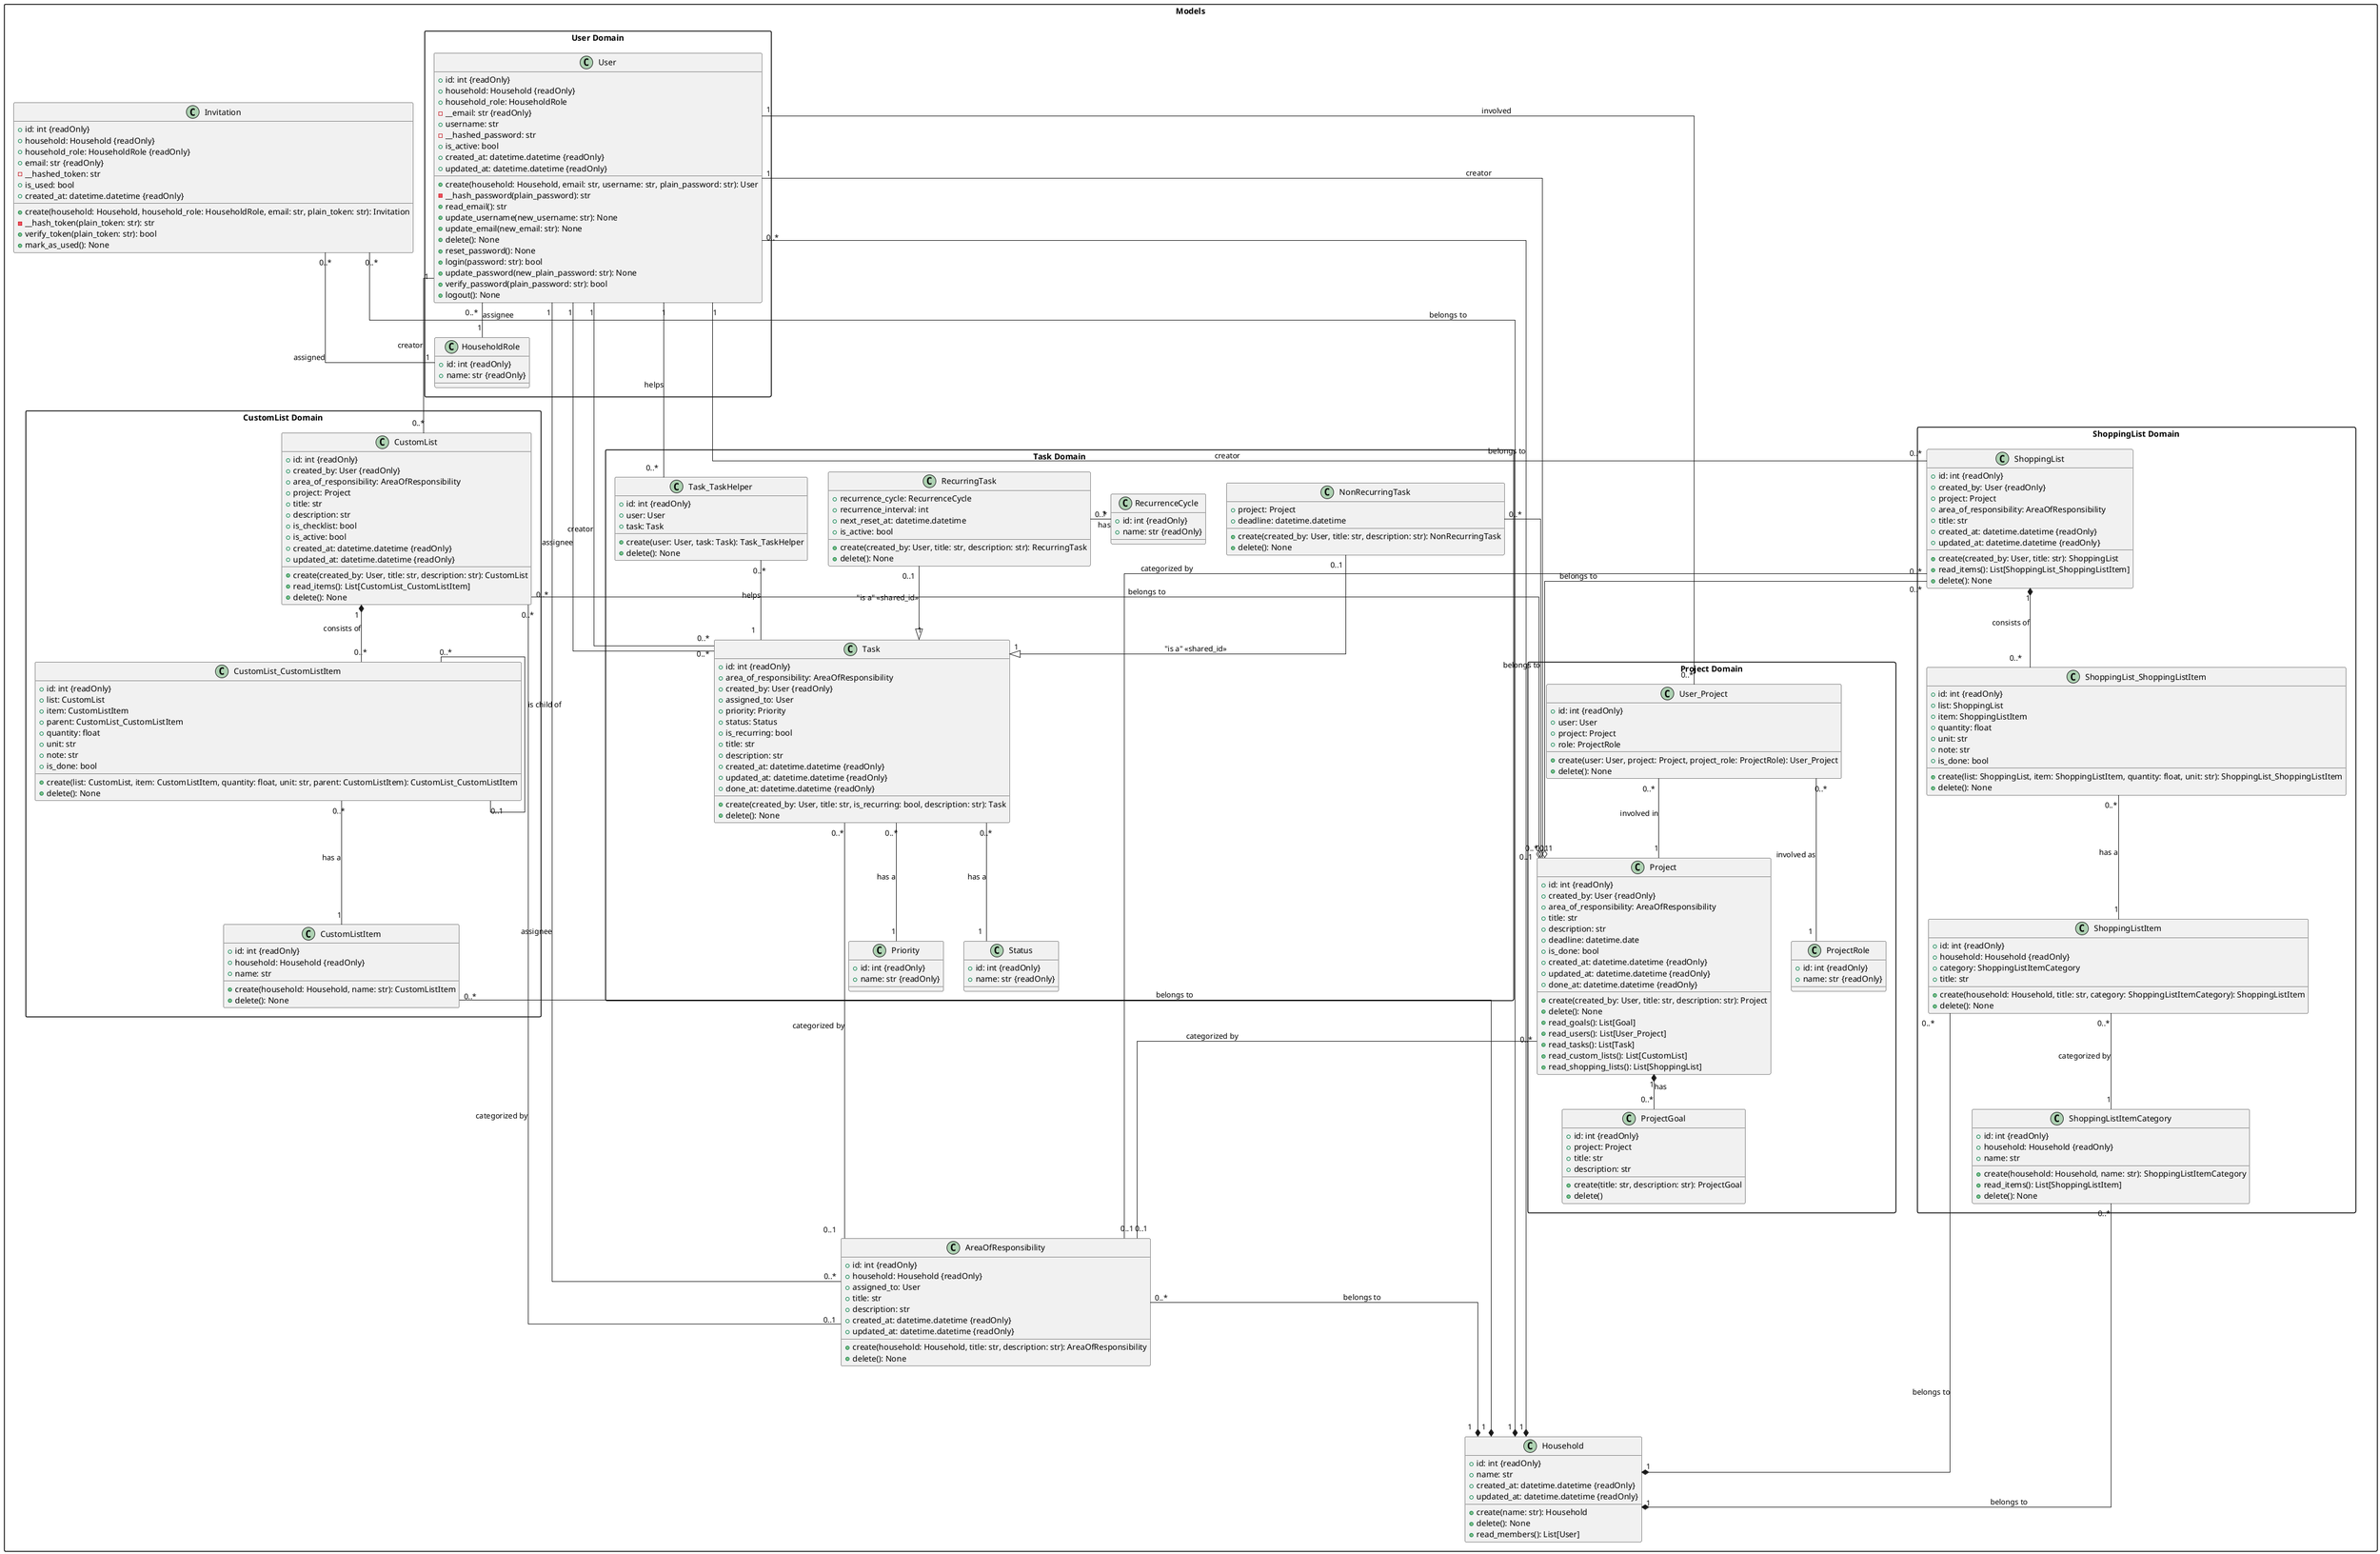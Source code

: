 @startuml
'left to right direction
skinparam {
    linetype ortho
    packageStyle rectangle
}

'--------------------------------
' Models
'--------------------------------
package "Models" {
    '--------------------------------
    ' Household
    '--------------------------------
    Class Household {
        ' attributes --------------------------
        + id: int {readOnly}
        + name: str
        + created_at: datetime.datetime {readOnly}
        + updated_at: datetime.datetime {readOnly}
        ' methods --------------------------
        + create(name: str): Household
        + delete(): None
        + read_members(): List[User]
    }

    '--------------------------------
    ' User Domain
    '--------------------------------
    package "User Domain" {
        Class User {
            ' attributes --------------------------
            + id: int {readOnly}
            + household: Household {readOnly}
            + household_role: HouseholdRole
            - __email: str {readOnly}
            + username: str
            - __hashed_password: str
            + is_active: bool
            + created_at: datetime.datetime {readOnly}
            + updated_at: datetime.datetime {readOnly}
            ' methods --------------------------
            + create(household: Household, email: str, username: str, plain_password: str): User
            - __hash_password(plain_password): str
            + read_email(): str
            + update_username(new_username: str): None
            + update_email(new_email: str): None
            + delete(): None
            + reset_password(): None
            + login(password: str): bool
            + update_password(new_plain_password: str): None
            + verify_password(plain_password: str): bool
            + logout(): None
        }
        Class HouseholdRole {
            ' attributes --------------------------
            + id: int {readOnly}
            + name: str {readOnly}
        }

        ' Relations inside Domain
        User "0..*" -- "1" HouseholdRole : "assignee"
    }

    '--------------------------------
    ' Invitation
    '--------------------------------
    Class Invitation {
        ' attributes --------------------------
        + id: int {readOnly}
        + household: Household {readOnly}
        + household_role: HouseholdRole {readOnly}
        + email: str {readOnly}
        - __hashed_token: str
        + is_used: bool
        + created_at: datetime.datetime {readOnly}
        ' methods --------------------------
        + create(household: Household, household_role: HouseholdRole, email: str, plain_token: str): Invitation
        - __hash_token(plain_token: str): str
        + verify_token(plain_token: str): bool
        + mark_as_used(): None
    }

    '--------------------------------
    ' AreaOfResponsibility
    '--------------------------------
    Class AreaOfResponsibility {
        ' attributes --------------------------
        + id: int {readOnly}
        + household: Household {readOnly}
        + assigned_to: User
        + title: str
        + description: str
        + created_at: datetime.datetime {readOnly}
        + updated_at: datetime.datetime {readOnly}
        ' methods --------------------------
        + create(household: Household, title: str, description: str): AreaOfResponsibility
        + delete(): None
    }

    '--------------------------------
    ' Project Domain
    '--------------------------------
    package "Project Domain" {
        Class Project {
            ' attributes --------------------------
            + id: int {readOnly}
            + created_by: User {readOnly}
            + area_of_responsibility: AreaOfResponsibility
            + title: str
            + description: str
            + deadline: datetime.date
            + is_done: bool
            + created_at: datetime.datetime {readOnly}
            + updated_at: datetime.datetime {readOnly}
            + done_at: datetime.datetime {readOnly}
            ' methods --------------------------
            + create(created_by: User, title: str, description: str): Project
            + delete(): None
            + read_goals(): List[Goal]
            + read_users(): List[User_Project]
            + read_tasks(): List[Task]
            + read_custom_lists(): List[CustomList]
            + read_shopping_lists(): List[ShoppingList]
        }
        Class ProjectGoal {
            ' attributes --------------------------
            + id: int {readOnly}
            + project: Project
            + title: str
            + description: str
            ' methods --------------------------
            + create(title: str, description: str): ProjectGoal
            + delete()
        }
        Class ProjectRole {
            ' attributes --------------------------
            + id: int {readOnly}
            + name: str {readOnly}
        }
        Class User_Project {
            ' attributes --------------------------
            + id: int {readOnly}
            + user: User
            + project: Project
            + role: ProjectRole
            ' methods --------------------------
            + create(user: User, project: Project, project_role: ProjectRole): User_Project
            + delete(): None
        }

        ' Relations inside Domain
        Project "1" *-- "0..*" ProjectGoal : "has"
        User_Project "0..*" -- "1" Project : "involved in"
        User_Project "0..*" -- "1" ProjectRole : "involved as"
    }


    '--------------------------------
    ' CustomList Domain
    '--------------------------------
    package "CustomList Domain" {
        Class CustomList {
            ' attributes --------------------------
            + id: int {readOnly}
            + created_by: User {readOnly}
            + area_of_responsibility: AreaOfResponsibility
            + project: Project
            + title: str
            + description: str
            + is_checklist: bool
            + is_active: bool
            + created_at: datetime.datetime {readOnly}
            + updated_at: datetime.datetime {readOnly}
            ' methods --------------------------
            + create(created_by: User, title: str, description: str): CustomList
            + read_items(): List[CustomList_CustomListItem]
            + delete(): None

        }
        Class CustomListItem {
            ' attributes --------------------------
            + id: int {readOnly}
            + household: Household {readOnly}
            + name: str
            ' methods --------------------------
            + create(household: Household, name: str): CustomListItem
            + delete(): None
        }
        Class CustomList_CustomListItem {
            ' attributes --------------------------
            + id: int {readOnly}
            + list: CustomList
            + item: CustomListItem
            + parent: CustomList_CustomListItem
            + quantity: float
            + unit: str
            + note: str
            + is_done: bool
            ' methods --------------------------
            + create(list: CustomList, item: CustomListItem, quantity: float, unit: str, parent: CustomListItem): CustomList_CustomListItem
            + delete(): None
        }

        ' Relations inside Domain
        CustomList "1" *-- "0..*" CustomList_CustomListItem : "consists of"
        CustomList_CustomListItem "0..*" -- "1" CustomListItem : "has a"
        CustomList_CustomListItem "0..*" -- "0..1" CustomList_CustomListItem : "is child of"
    }

    '--------------------------------
    ' Task Domain
    '--------------------------------
    package "Task Domain" {
        Class Task {
            ' attributes --------------------------
            + id: int {readOnly}
            + area_of_responsibility: AreaOfResponsibility
            + created_by: User {readOnly}
            + assigned_to: User
            + priority: Priority
            + status: Status
            + is_recurring: bool
            + title: str
            + description: str
            + created_at: datetime.datetime {readOnly}
            + updated_at: datetime.datetime {readOnly}
            + done_at: datetime.datetime {readOnly}
            ' methods --------------------------
            + create(created_by: User, title: str, is_recurring: bool, description: str): Task
            + delete(): None
        }
        Class Priority {
            + id: int {readOnly}
            + name: str {readOnly}
        }
        Class Status {
            + id: int {readOnly}
            + name: str {readOnly}
        }
        Class Task_TaskHelper {
            ' attributes --------------------------
            + id: int {readOnly}
            + user: User
            + task: Task
            ' methods --------------------------
            + create(user: User, task: Task): Task_TaskHelper
            + delete(): None
        }
        Class RecurrenceCycle {
            + id: int {readOnly}
            + name: str {readOnly}
        }
        Class RecurringTask {
            ' attributes --------------------------
            + recurrence_cycle: RecurrenceCycle
            + recurrence_interval: int
            + next_reset_at: datetime.datetime
            + is_active: bool
            ' methods --------------------------
            + create(created_by: User, title: str, description: str): RecurringTask
            + delete(): None
        }
        Class NonRecurringTask {
            ' attributes --------------------------
            + project: Project
            + deadline: datetime.datetime
            ' methods --------------------------
            + create(created_by: User, title: str, description: str): NonRecurringTask
            + delete(): None
        }

        ' Relations inside Domain
        Task "0..*" -- "1" Priority : "has a"
        Task "0..*" -- "1" Status : "has a"
        Task_TaskHelper "0..*" -- "1" Task : "helps"

        RecurringTask  "0..*" - "1" RecurrenceCycle : "has"

        ' Inheritance NonRecurring- and Recurring Tasks from Task
        NonRecurringTask "0..1"--|> "1" Task : "is a" <<shared_id>>
        RecurringTask "0..1" --|> "1" Task : "is a" <<shared_id>>
    }

    '--------------------------------
    ' ShoppingList Domain
    '--------------------------------
    package "ShoppingList Domain" {
        Class ShoppingList {
            ' attributes --------------------------
            + id: int {readOnly}
            + created_by: User {readOnly}
            + project: Project
            + area_of_responsibility: AreaOfResponsibility
            + title: str
            + created_at: datetime.datetime {readOnly}
            + updated_at: datetime.datetime {readOnly}
            ' methods --------------------------
            + create(created_by: User, title: str): ShoppingList
            + read_items(): List[ShoppingList_ShoppingListItem]
            + delete(): None
        }
        Class ShoppingListItemCategory {
            ' attributes --------------------------
            + id: int {readOnly}
            + household: Household {readOnly}
            + name: str
            ' methods --------------------------
            + create(household: Household, name: str): ShoppingListItemCategory
            + read_items(): List[ShoppingListItem]
            + delete(): None
        }
        Class ShoppingListItem {
            ' attributes --------------------------
            + id: int {readOnly}
            + household: Household {readOnly}
            + category: ShoppingListItemCategory
            + title: str
            ' methods --------------------------
            + create(household: Household, title: str, category: ShoppingListItemCategory): ShoppingListItem
            + delete(): None
        }
        Class ShoppingList_ShoppingListItem {
            ' attributes --------------------------
            + id: int {readOnly}
            + list: ShoppingList
            + item: ShoppingListItem
            + quantity: float
            + unit: str
            + note: str
            + is_done: bool
            ' methods --------------------------
            + create(list: ShoppingList, item: ShoppingListItem, quantity: float, unit: str): ShoppingList_ShoppingListItem
            + delete(): None
        }

        ' Relations inside Domain
        ShoppingList "1" *-- "0..*" ShoppingList_ShoppingListItem : "consists of"
        ShoppingList_ShoppingListItem "0..*" -- "1" ShoppingListItem : "has a"
        ShoppingListItem "0..*" -- "1" ShoppingListItemCategory : "categorized by"
    }

    '--------------------------------
    ' Relations inside Models Domain (Cross-Sub-Domains)
    '--------------------------------
    User "0..*" ---* "1" Household : "belongs to"
    Invitation "0..*" ---* "1" Household : "belongs to"
    AreaOfResponsibility "0..*" ---* "1" Household : "belongs to"
    CustomListItem "0..*" ---* "1" Household : "belongs to"
    ShoppingListItem "0..*" ---* "1" Household : "belongs to"
    ShoppingListItemCategory "0..*" ---* "1" Household : "belongs to"

    Invitation "0..*" -- "1" HouseholdRole : "assigned"

    User "1" --- "0..*" Task : "creator"
    User "1" --- "0..*" Task : "assignee"
    User "1" --- "0..*" Task_TaskHelper : "helps"
    User "1" --- "0..*" Project : "creator"
    User "1" --- "0..*" User_Project : "involved"
    User "1" --- "0..*" CustomList : "creator"
    User "1" --- "0..*" ShoppingList : "creator"
    User "1" --- "0..*" AreaOfResponsibility : "assignee"

    CustomList "0..*" --- "0..1" AreaOfResponsibility : "categorized by"
    Task "0..*" --- "0..1" AreaOfResponsibility : "categorized by"
    Project "0..*" --- "0..1" AreaOfResponsibility : "categorized by"
    ShoppingList "0..*" --- "0..1" AreaOfResponsibility : "categorized by"

    CustomList "0..*" ---o "0..1" Project : "belongs to"
    NonRecurringTask "0..*" ---o "0..1" Project : "belongs to"
    ShoppingList "0..*" ---o "0..1" Project : "belongs to"
}

@enduml